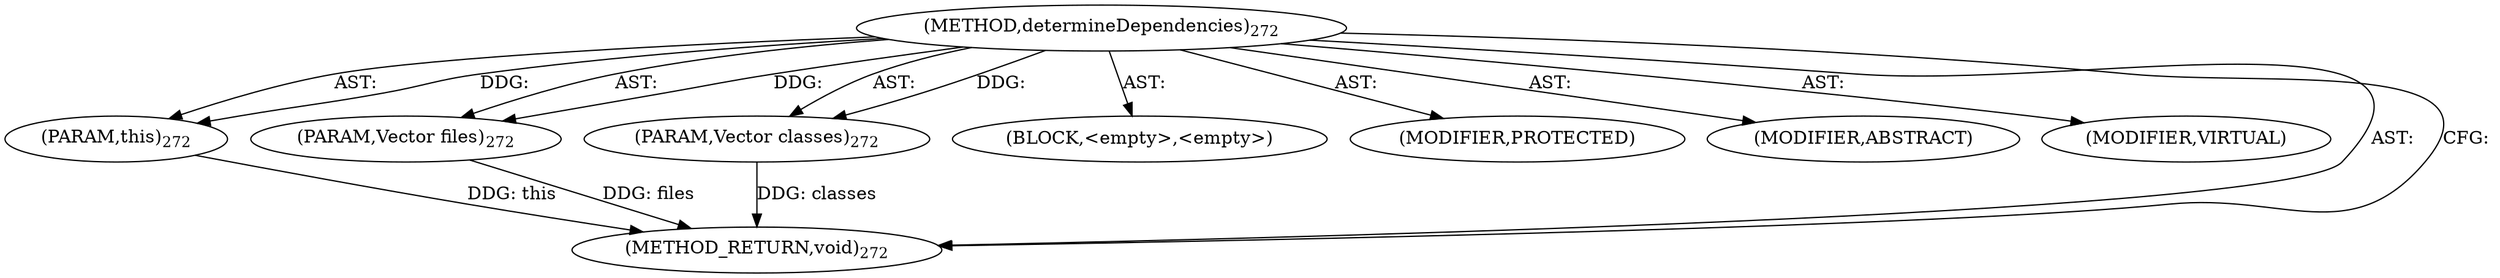 digraph "determineDependencies" {  
"111669149709" [label = <(METHOD,determineDependencies)<SUB>272</SUB>> ]
"115964117013" [label = <(PARAM,this)<SUB>272</SUB>> ]
"115964117014" [label = <(PARAM,Vector files)<SUB>272</SUB>> ]
"115964117015" [label = <(PARAM,Vector classes)<SUB>272</SUB>> ]
"25769803797" [label = <(BLOCK,&lt;empty&gt;,&lt;empty&gt;)> ]
"133143986211" [label = <(MODIFIER,PROTECTED)> ]
"133143986212" [label = <(MODIFIER,ABSTRACT)> ]
"133143986213" [label = <(MODIFIER,VIRTUAL)> ]
"128849018893" [label = <(METHOD_RETURN,void)<SUB>272</SUB>> ]
  "111669149709" -> "115964117013"  [ label = "AST: "] 
  "111669149709" -> "115964117014"  [ label = "AST: "] 
  "111669149709" -> "115964117015"  [ label = "AST: "] 
  "111669149709" -> "25769803797"  [ label = "AST: "] 
  "111669149709" -> "133143986211"  [ label = "AST: "] 
  "111669149709" -> "133143986212"  [ label = "AST: "] 
  "111669149709" -> "133143986213"  [ label = "AST: "] 
  "111669149709" -> "128849018893"  [ label = "AST: "] 
  "111669149709" -> "128849018893"  [ label = "CFG: "] 
  "115964117013" -> "128849018893"  [ label = "DDG: this"] 
  "115964117014" -> "128849018893"  [ label = "DDG: files"] 
  "115964117015" -> "128849018893"  [ label = "DDG: classes"] 
  "111669149709" -> "115964117013"  [ label = "DDG: "] 
  "111669149709" -> "115964117014"  [ label = "DDG: "] 
  "111669149709" -> "115964117015"  [ label = "DDG: "] 
}

